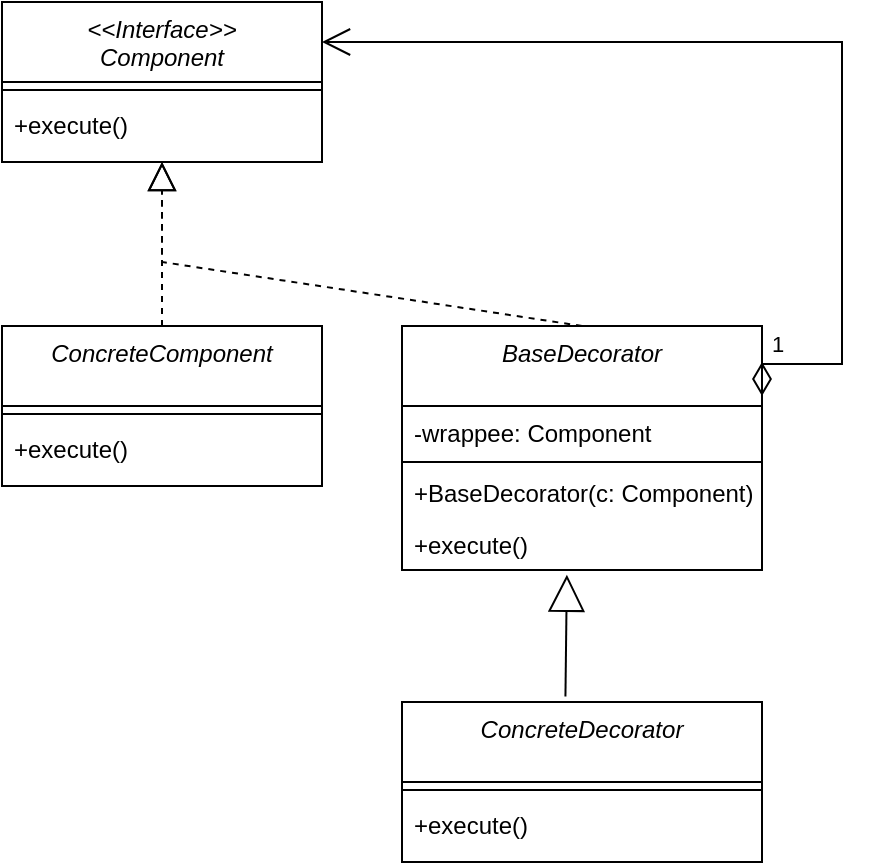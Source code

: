 <mxfile version="24.3.1" type="device">
  <diagram id="C5RBs43oDa-KdzZeNtuy" name="Page-1">
    <mxGraphModel dx="1674" dy="782" grid="1" gridSize="10" guides="1" tooltips="1" connect="1" arrows="1" fold="1" page="1" pageScale="1" pageWidth="827" pageHeight="1169" math="0" shadow="0">
      <root>
        <mxCell id="WIyWlLk6GJQsqaUBKTNV-0" />
        <mxCell id="WIyWlLk6GJQsqaUBKTNV-1" parent="WIyWlLk6GJQsqaUBKTNV-0" />
        <mxCell id="zkfFHV4jXpPFQw0GAbJ--0" value="&lt;&lt;Interface&gt;&gt;&#xa;Component&#xa;" style="swimlane;fontStyle=2;align=center;verticalAlign=top;childLayout=stackLayout;horizontal=1;startSize=40;horizontalStack=0;resizeParent=1;resizeLast=0;collapsible=1;marginBottom=0;rounded=0;shadow=0;strokeWidth=1;" parent="WIyWlLk6GJQsqaUBKTNV-1" vertex="1">
          <mxGeometry x="220" y="120" width="160" height="80" as="geometry">
            <mxRectangle x="230" y="140" width="160" height="26" as="alternateBounds" />
          </mxGeometry>
        </mxCell>
        <mxCell id="zkfFHV4jXpPFQw0GAbJ--4" value="" style="line;html=1;strokeWidth=1;align=left;verticalAlign=middle;spacingTop=-1;spacingLeft=3;spacingRight=3;rotatable=0;labelPosition=right;points=[];portConstraint=eastwest;" parent="zkfFHV4jXpPFQw0GAbJ--0" vertex="1">
          <mxGeometry y="40" width="160" height="8" as="geometry" />
        </mxCell>
        <mxCell id="zkfFHV4jXpPFQw0GAbJ--5" value="+execute()" style="text;align=left;verticalAlign=top;spacingLeft=4;spacingRight=4;overflow=hidden;rotatable=0;points=[[0,0.5],[1,0.5]];portConstraint=eastwest;" parent="zkfFHV4jXpPFQw0GAbJ--0" vertex="1">
          <mxGeometry y="48" width="160" height="26" as="geometry" />
        </mxCell>
        <mxCell id="V4YEO9n6fyI2BeIP2Nzn-0" value="ConcreteComponent&#xa;" style="swimlane;fontStyle=2;align=center;verticalAlign=top;childLayout=stackLayout;horizontal=1;startSize=40;horizontalStack=0;resizeParent=1;resizeLast=0;collapsible=1;marginBottom=0;rounded=0;shadow=0;strokeWidth=1;" vertex="1" parent="WIyWlLk6GJQsqaUBKTNV-1">
          <mxGeometry x="220" y="282" width="160" height="80" as="geometry">
            <mxRectangle x="230" y="140" width="160" height="26" as="alternateBounds" />
          </mxGeometry>
        </mxCell>
        <mxCell id="V4YEO9n6fyI2BeIP2Nzn-1" value="" style="line;html=1;strokeWidth=1;align=left;verticalAlign=middle;spacingTop=-1;spacingLeft=3;spacingRight=3;rotatable=0;labelPosition=right;points=[];portConstraint=eastwest;" vertex="1" parent="V4YEO9n6fyI2BeIP2Nzn-0">
          <mxGeometry y="40" width="160" height="8" as="geometry" />
        </mxCell>
        <mxCell id="V4YEO9n6fyI2BeIP2Nzn-2" value="+execute()" style="text;align=left;verticalAlign=top;spacingLeft=4;spacingRight=4;overflow=hidden;rotatable=0;points=[[0,0.5],[1,0.5]];portConstraint=eastwest;" vertex="1" parent="V4YEO9n6fyI2BeIP2Nzn-0">
          <mxGeometry y="48" width="160" height="26" as="geometry" />
        </mxCell>
        <mxCell id="V4YEO9n6fyI2BeIP2Nzn-3" value="" style="endArrow=block;dashed=1;endFill=0;endSize=12;html=1;rounded=0;entryX=0.5;entryY=1;entryDx=0;entryDy=0;" edge="1" parent="WIyWlLk6GJQsqaUBKTNV-1" source="V4YEO9n6fyI2BeIP2Nzn-0" target="zkfFHV4jXpPFQw0GAbJ--0">
          <mxGeometry width="160" relative="1" as="geometry">
            <mxPoint x="250" y="250" as="sourcePoint" />
            <mxPoint x="410" y="250" as="targetPoint" />
          </mxGeometry>
        </mxCell>
        <mxCell id="V4YEO9n6fyI2BeIP2Nzn-4" value="BaseDecorator" style="swimlane;fontStyle=2;align=center;verticalAlign=top;childLayout=stackLayout;horizontal=1;startSize=40;horizontalStack=0;resizeParent=1;resizeLast=0;collapsible=1;marginBottom=0;rounded=0;shadow=0;strokeWidth=1;" vertex="1" parent="WIyWlLk6GJQsqaUBKTNV-1">
          <mxGeometry x="420" y="282" width="180" height="122" as="geometry">
            <mxRectangle x="230" y="140" width="160" height="26" as="alternateBounds" />
          </mxGeometry>
        </mxCell>
        <mxCell id="V4YEO9n6fyI2BeIP2Nzn-7" value="-wrappee: Component" style="text;align=left;verticalAlign=top;spacingLeft=4;spacingRight=4;overflow=hidden;rotatable=0;points=[[0,0.5],[1,0.5]];portConstraint=eastwest;" vertex="1" parent="V4YEO9n6fyI2BeIP2Nzn-4">
          <mxGeometry y="40" width="180" height="26" as="geometry" />
        </mxCell>
        <mxCell id="V4YEO9n6fyI2BeIP2Nzn-5" value="" style="line;html=1;strokeWidth=1;align=left;verticalAlign=middle;spacingTop=-1;spacingLeft=3;spacingRight=3;rotatable=0;labelPosition=right;points=[];portConstraint=eastwest;" vertex="1" parent="V4YEO9n6fyI2BeIP2Nzn-4">
          <mxGeometry y="66" width="180" height="4" as="geometry" />
        </mxCell>
        <mxCell id="V4YEO9n6fyI2BeIP2Nzn-6" value="+BaseDecorator(c: Component)" style="text;align=left;verticalAlign=top;spacingLeft=4;spacingRight=4;overflow=hidden;rotatable=0;points=[[0,0.5],[1,0.5]];portConstraint=eastwest;" vertex="1" parent="V4YEO9n6fyI2BeIP2Nzn-4">
          <mxGeometry y="70" width="180" height="26" as="geometry" />
        </mxCell>
        <mxCell id="V4YEO9n6fyI2BeIP2Nzn-8" value="+execute()" style="text;align=left;verticalAlign=top;spacingLeft=4;spacingRight=4;overflow=hidden;rotatable=0;points=[[0,0.5],[1,0.5]];portConstraint=eastwest;" vertex="1" parent="V4YEO9n6fyI2BeIP2Nzn-4">
          <mxGeometry y="96" width="180" height="26" as="geometry" />
        </mxCell>
        <mxCell id="V4YEO9n6fyI2BeIP2Nzn-9" value="" style="endArrow=block;dashed=1;endFill=0;endSize=12;html=1;rounded=0;exitX=0.5;exitY=0;exitDx=0;exitDy=0;" edge="1" parent="WIyWlLk6GJQsqaUBKTNV-1" source="V4YEO9n6fyI2BeIP2Nzn-4">
          <mxGeometry width="160" relative="1" as="geometry">
            <mxPoint x="520" y="220" as="sourcePoint" />
            <mxPoint x="300" y="200" as="targetPoint" />
            <Array as="points">
              <mxPoint x="300" y="250" />
            </Array>
          </mxGeometry>
        </mxCell>
        <mxCell id="V4YEO9n6fyI2BeIP2Nzn-10" value="ConcreteDecorator" style="swimlane;fontStyle=2;align=center;verticalAlign=top;childLayout=stackLayout;horizontal=1;startSize=40;horizontalStack=0;resizeParent=1;resizeLast=0;collapsible=1;marginBottom=0;rounded=0;shadow=0;strokeWidth=1;" vertex="1" parent="WIyWlLk6GJQsqaUBKTNV-1">
          <mxGeometry x="420" y="470" width="180" height="80" as="geometry">
            <mxRectangle x="230" y="140" width="160" height="26" as="alternateBounds" />
          </mxGeometry>
        </mxCell>
        <mxCell id="V4YEO9n6fyI2BeIP2Nzn-11" value="" style="line;html=1;strokeWidth=1;align=left;verticalAlign=middle;spacingTop=-1;spacingLeft=3;spacingRight=3;rotatable=0;labelPosition=right;points=[];portConstraint=eastwest;" vertex="1" parent="V4YEO9n6fyI2BeIP2Nzn-10">
          <mxGeometry y="40" width="180" height="8" as="geometry" />
        </mxCell>
        <mxCell id="V4YEO9n6fyI2BeIP2Nzn-12" value="+execute()" style="text;align=left;verticalAlign=top;spacingLeft=4;spacingRight=4;overflow=hidden;rotatable=0;points=[[0,0.5],[1,0.5]];portConstraint=eastwest;" vertex="1" parent="V4YEO9n6fyI2BeIP2Nzn-10">
          <mxGeometry y="48" width="180" height="26" as="geometry" />
        </mxCell>
        <mxCell id="V4YEO9n6fyI2BeIP2Nzn-13" value="" style="endArrow=block;endSize=16;endFill=0;html=1;rounded=0;entryX=0.458;entryY=1.09;entryDx=0;entryDy=0;entryPerimeter=0;exitX=0.454;exitY=-0.035;exitDx=0;exitDy=0;exitPerimeter=0;" edge="1" parent="WIyWlLk6GJQsqaUBKTNV-1" source="V4YEO9n6fyI2BeIP2Nzn-10" target="V4YEO9n6fyI2BeIP2Nzn-8">
          <mxGeometry width="160" relative="1" as="geometry">
            <mxPoint x="414" y="640" as="sourcePoint" />
            <mxPoint x="574" y="640" as="targetPoint" />
          </mxGeometry>
        </mxCell>
        <mxCell id="V4YEO9n6fyI2BeIP2Nzn-14" value="1" style="endArrow=open;html=1;endSize=12;startArrow=diamondThin;startSize=14;startFill=0;edgeStyle=orthogonalEdgeStyle;align=left;verticalAlign=bottom;rounded=0;entryX=1;entryY=0.25;entryDx=0;entryDy=0;" edge="1" parent="WIyWlLk6GJQsqaUBKTNV-1" target="zkfFHV4jXpPFQw0GAbJ--0">
          <mxGeometry x="-1" y="3" relative="1" as="geometry">
            <mxPoint x="600" y="300" as="sourcePoint" />
            <mxPoint x="720" y="130" as="targetPoint" />
            <Array as="points">
              <mxPoint x="600" y="301" />
              <mxPoint x="640" y="301" />
              <mxPoint x="640" y="140" />
            </Array>
          </mxGeometry>
        </mxCell>
      </root>
    </mxGraphModel>
  </diagram>
</mxfile>
